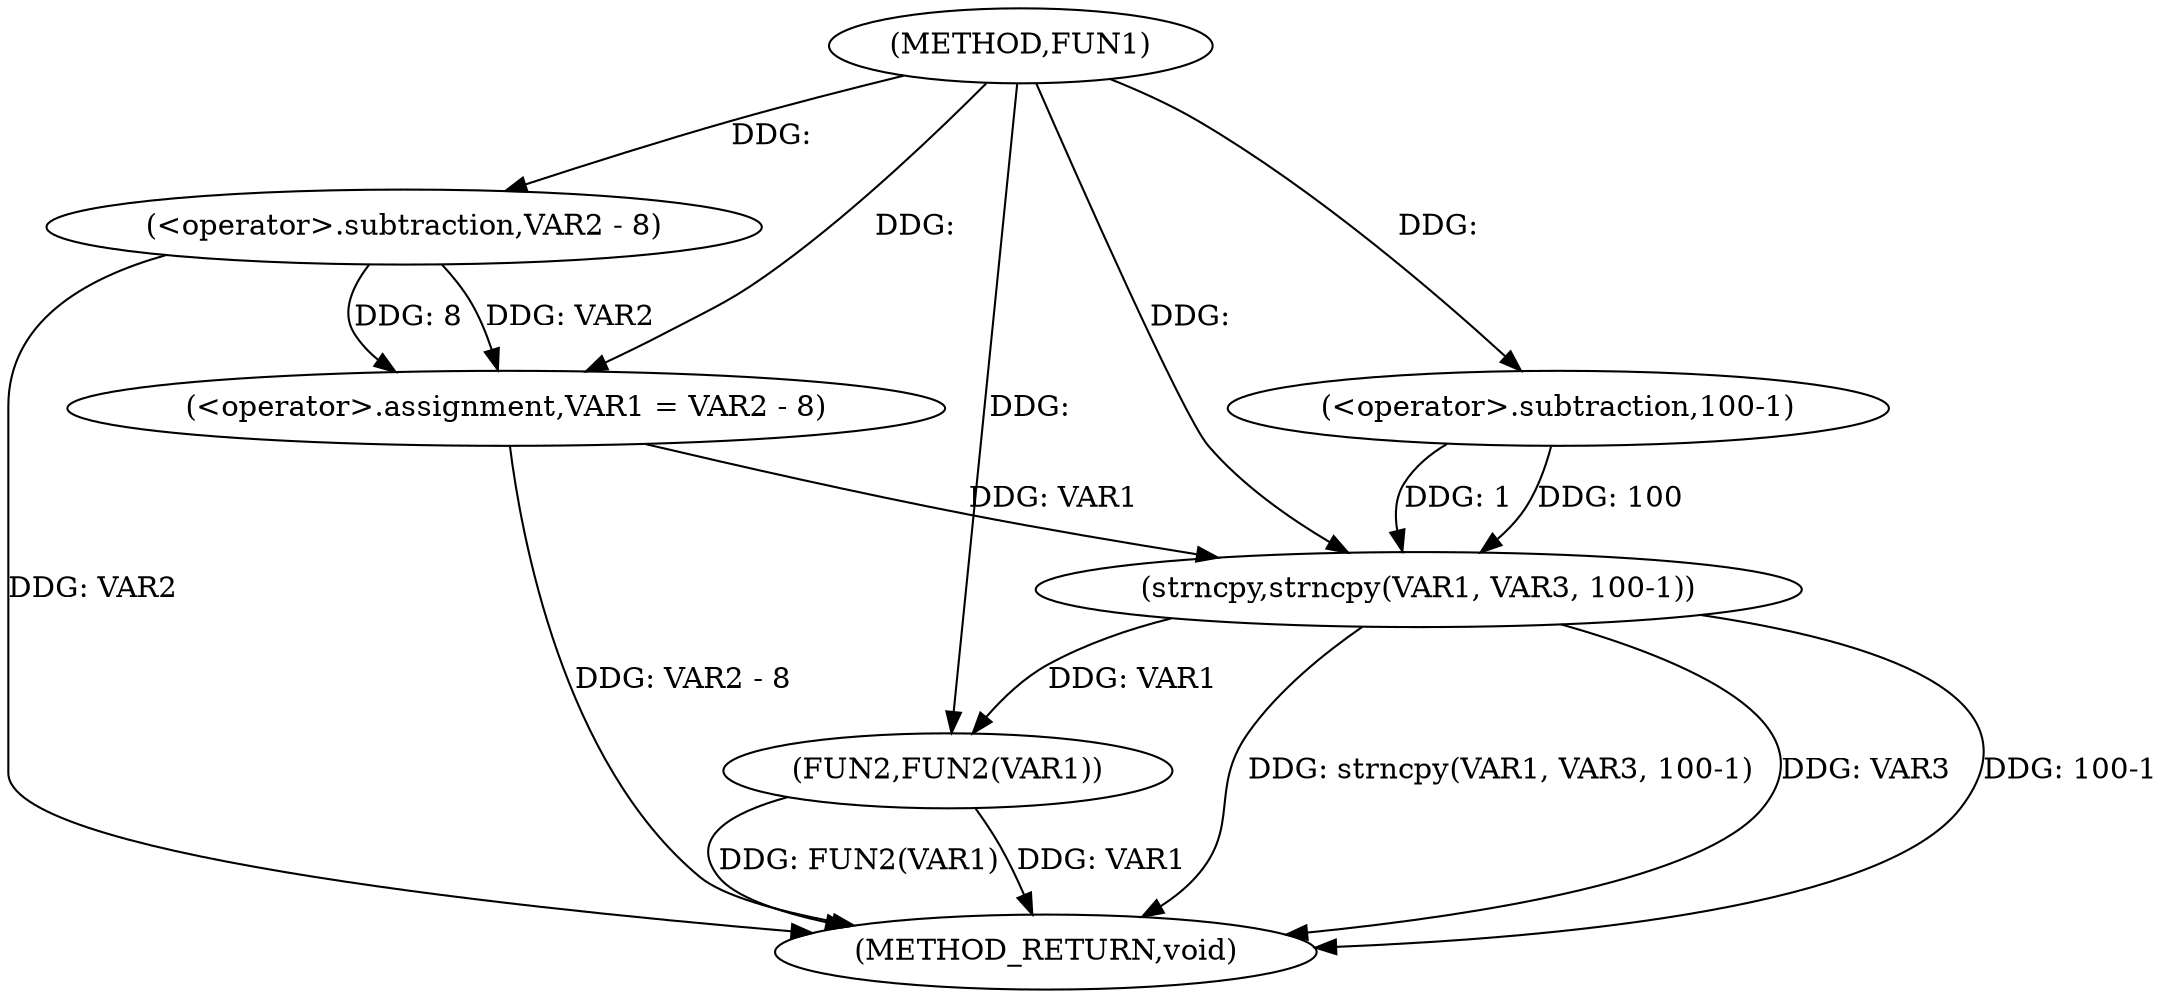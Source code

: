 digraph FUN1 {  
"1000100" [label = "(METHOD,FUN1)" ]
"1000121" [label = "(METHOD_RETURN,void)" ]
"1000106" [label = "(<operator>.assignment,VAR1 = VAR2 - 8)" ]
"1000108" [label = "(<operator>.subtraction,VAR2 - 8)" ]
"1000113" [label = "(strncpy,strncpy(VAR1, VAR3, 100-1))" ]
"1000116" [label = "(<operator>.subtraction,100-1)" ]
"1000119" [label = "(FUN2,FUN2(VAR1))" ]
  "1000106" -> "1000121"  [ label = "DDG: VAR2 - 8"] 
  "1000113" -> "1000121"  [ label = "DDG: VAR3"] 
  "1000119" -> "1000121"  [ label = "DDG: FUN2(VAR1)"] 
  "1000113" -> "1000121"  [ label = "DDG: 100-1"] 
  "1000113" -> "1000121"  [ label = "DDG: strncpy(VAR1, VAR3, 100-1)"] 
  "1000119" -> "1000121"  [ label = "DDG: VAR1"] 
  "1000108" -> "1000121"  [ label = "DDG: VAR2"] 
  "1000108" -> "1000106"  [ label = "DDG: VAR2"] 
  "1000108" -> "1000106"  [ label = "DDG: 8"] 
  "1000100" -> "1000106"  [ label = "DDG: "] 
  "1000100" -> "1000108"  [ label = "DDG: "] 
  "1000106" -> "1000113"  [ label = "DDG: VAR1"] 
  "1000100" -> "1000113"  [ label = "DDG: "] 
  "1000116" -> "1000113"  [ label = "DDG: 100"] 
  "1000116" -> "1000113"  [ label = "DDG: 1"] 
  "1000100" -> "1000116"  [ label = "DDG: "] 
  "1000113" -> "1000119"  [ label = "DDG: VAR1"] 
  "1000100" -> "1000119"  [ label = "DDG: "] 
}
